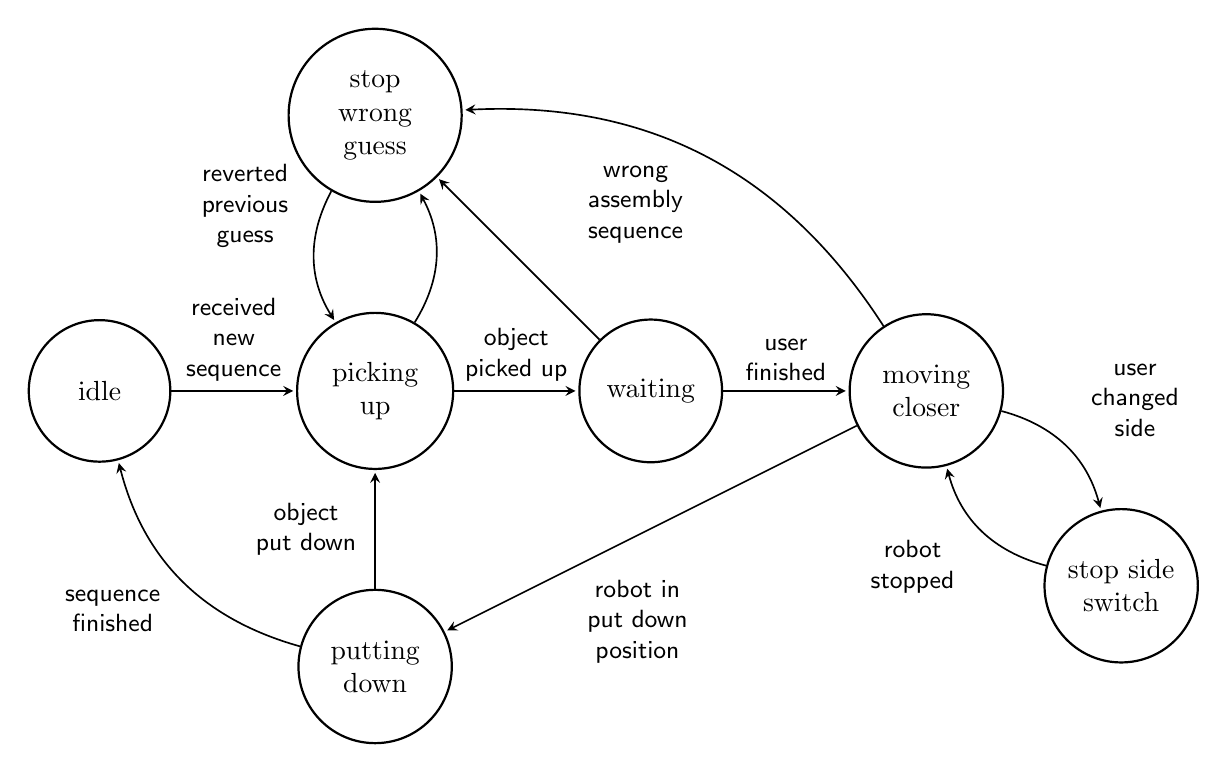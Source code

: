 \begin{tikzpicture}[
        > = stealth, % arrow head style
        shorten > = 1pt, % don't touch arrow head to node
        auto,
        node distance = 3.5cm, % distance between nodes
        semithick % line style
    ]
    
    \tikzstyle{every state}=[
        draw = black,
        thick,
        fill = white,
        minimum size = 4mm,
        text width = 1.5cm,
        align = center
    ]
    
    \node[state] (idle) at (0,0) {idle};
    \node[state] (picking_up) [right of=idle] {picking up};
    \node[state] (waiting) [right of=picking_up] {waiting};
    \node[state] (moving_closer) [right of=waiting] {moving closer};
    \node[state] (putting_down) [below of=picking_up] {putting down};
    \node[state] (stop_side_switch) [below right of=moving_closer] {stop side switch};
    \node[state] (stop_wrong_guess) [above of=picking_up] {stop wrong guess};
    
    % \path[->] (idle) edge node[align=center] {received new\\sequence} (picking_up);
    % \path[->] (picking_up) edge node[align=center] {object\\picked up} (waiting);
    % \path[->] (waiting) edge node[align=center] {user\\finished} (moving_closer);
    % \path[->] (moving_closer) edge node[align=center] {robot in put\\down position} (putting_down);
    % \path[->] (putting_down) edge node[align=center] {object\\put down} (picking_up);
    % \path[->] (putting_down) edge[bend left] node[align=center] {sequence\\finished} (idle);
    % \path[->] (moving_closer) edge[bend left] node[align=center] {user changed\\side} (stop_side_switch);
    % \path[->] (stop_side_switch) edge[bend left] node[align=center] {robot\\stopped} (moving_closer);
    % \path[->] (picking_up) edge[bend right] node[align=center] {} (stop_wrong_guess);
    % \path[->] (waiting) edge node[align=center] {} (stop_wrong_guess);
    % \path[->] (moving_closer) edge[bend right] node[align=center] {wrong assembly\\sequence} (stop_wrong_guess);
    % \path[->] (stop_wrong_guess) edge[bend right] node[align=center] {reverted\\previous guess} (picking_up);

%Alternative lay-out for easier global configuration (vsantos)
\path[every edge,
	->,
	text width=1.5cm,
	align=center,
    every node/.style={
	   font={\small\sffamily},
        },
%	pos=0.4,
	]
(idle)             edge             node {received new sequence}   (picking_up)
(picking_up)       edge             node {object picked up}        (waiting)
(waiting)          edge             node {user finished}           (moving_closer)
(moving_closer)    edge[pos=0.7]    node {robot in put down position} (putting_down)
(putting_down)     edge             node {object put down}         (picking_up)
(putting_down)     edge[bend left]  node {sequence finished}       (idle)
(moving_closer)    edge[bend left]  node {user changed side}       (stop_side_switch)
(stop_side_switch) edge[bend left]  node {robot stopped}           (moving_closer)
(picking_up)       edge[bend right] node {}                         (stop_wrong_guess)
(waiting)          edge             node {}                         (stop_wrong_guess)
(moving_closer)    edge[bend right] node {wrong assembly sequence} (stop_wrong_guess)
(stop_wrong_guess) edge[bend right] node[above left] {reverted previous guess} (picking_up)
; 
    
\end{tikzpicture}